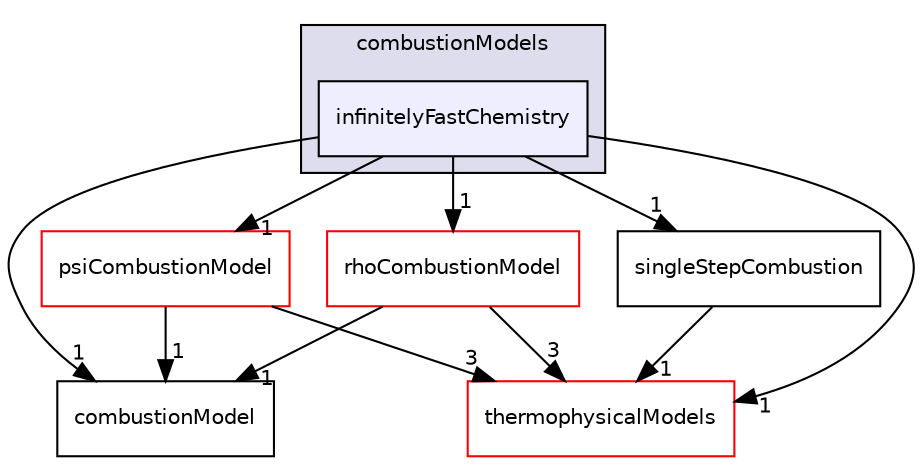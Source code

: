 digraph "src/combustionModels/infinitelyFastChemistry" {
  bgcolor=transparent;
  compound=true
  node [ fontsize="10", fontname="Helvetica"];
  edge [ labelfontsize="10", labelfontname="Helvetica"];
  subgraph clusterdir_a28bb8a003fe9b05e061f79ecbbcb476 {
    graph [ bgcolor="#ddddee", pencolor="black", label="combustionModels" fontname="Helvetica", fontsize="10", URL="dir_a28bb8a003fe9b05e061f79ecbbcb476.html"]
  dir_2f775577c3c56dc499f5cb224737c7fe [shape=box, label="infinitelyFastChemistry", style="filled", fillcolor="#eeeeff", pencolor="black", URL="dir_2f775577c3c56dc499f5cb224737c7fe.html"];
  }
  dir_cf7b61e9dee2eed7a2c89936088862b3 [shape=box label="combustionModel" URL="dir_cf7b61e9dee2eed7a2c89936088862b3.html"];
  dir_efa96353c8b7dae32ae84afea1b94888 [shape=box label="rhoCombustionModel" color="red" URL="dir_efa96353c8b7dae32ae84afea1b94888.html"];
  dir_a8d6620fa9f1693a4e689cfecb536ff8 [shape=box label="psiCombustionModel" color="red" URL="dir_a8d6620fa9f1693a4e689cfecb536ff8.html"];
  dir_67089bd647ef63ae09f43c52d62dbb27 [shape=box label="singleStepCombustion" URL="dir_67089bd647ef63ae09f43c52d62dbb27.html"];
  dir_2778d089ec5c4f66810b11f753867003 [shape=box label="thermophysicalModels" color="red" URL="dir_2778d089ec5c4f66810b11f753867003.html"];
  dir_2f775577c3c56dc499f5cb224737c7fe->dir_cf7b61e9dee2eed7a2c89936088862b3 [headlabel="1", labeldistance=1.5 headhref="dir_000744_000737.html"];
  dir_2f775577c3c56dc499f5cb224737c7fe->dir_efa96353c8b7dae32ae84afea1b94888 [headlabel="1", labeldistance=1.5 headhref="dir_000744_000761.html"];
  dir_2f775577c3c56dc499f5cb224737c7fe->dir_a8d6620fa9f1693a4e689cfecb536ff8 [headlabel="1", labeldistance=1.5 headhref="dir_000744_000757.html"];
  dir_2f775577c3c56dc499f5cb224737c7fe->dir_67089bd647ef63ae09f43c52d62dbb27 [headlabel="1", labeldistance=1.5 headhref="dir_000744_000765.html"];
  dir_2f775577c3c56dc499f5cb224737c7fe->dir_2778d089ec5c4f66810b11f753867003 [headlabel="1", labeldistance=1.5 headhref="dir_000744_001229.html"];
  dir_efa96353c8b7dae32ae84afea1b94888->dir_cf7b61e9dee2eed7a2c89936088862b3 [headlabel="1", labeldistance=1.5 headhref="dir_000761_000737.html"];
  dir_efa96353c8b7dae32ae84afea1b94888->dir_2778d089ec5c4f66810b11f753867003 [headlabel="3", labeldistance=1.5 headhref="dir_000761_001229.html"];
  dir_a8d6620fa9f1693a4e689cfecb536ff8->dir_cf7b61e9dee2eed7a2c89936088862b3 [headlabel="1", labeldistance=1.5 headhref="dir_000757_000737.html"];
  dir_a8d6620fa9f1693a4e689cfecb536ff8->dir_2778d089ec5c4f66810b11f753867003 [headlabel="3", labeldistance=1.5 headhref="dir_000757_001229.html"];
  dir_67089bd647ef63ae09f43c52d62dbb27->dir_2778d089ec5c4f66810b11f753867003 [headlabel="1", labeldistance=1.5 headhref="dir_000765_001229.html"];
}
